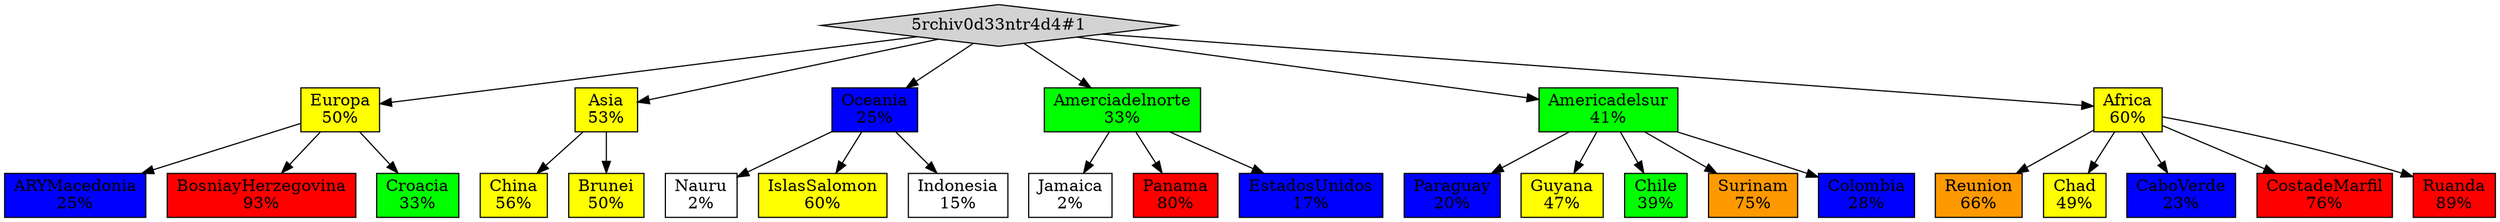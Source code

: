 digraph Grafo {
node [shape=box, style=filled];
n0 [label= "5rchiv0d33ntr4d4#1", shape=diamond];
n1 [label="Europa\n50%", fillcolor="#FFFF00"];
n2 [label="Asia\n53%", fillcolor="#FFFF00"];
n3 [label="Oceania\n25%", fillcolor="#0000FF"];
n4 [label="Amerciadelnorte\n33%", fillcolor="#00FF00"];
n5 [label="Americadelsur\n41%", fillcolor="#00FF00"];
n6 [label="Africa\n60%", fillcolor="#FFFF00"];
n7 [label="ARYMacedonia\n25%", fillcolor="#0000FF"];
n8 [label="BosniayHerzegovina\n93%", fillcolor="#FF0000"];
n9 [label="Croacia\n33%", fillcolor="#00FF00"];
n10 [label="China\n56%", fillcolor="#FFFF00"];
n11 [label="Brunei\n50%", fillcolor="#FFFF00"];
n12 [label="Nauru\n2%", fillcolor="#FFFFFF"];
n13 [label="IslasSalomon\n60%", fillcolor="#FFFF00"];
n14 [label="Indonesia\n15%", fillcolor="#FFFFFF"];
n15 [label="Jamaica\n2%", fillcolor="#FFFFFF"];
n16 [label="Panama\n80%", fillcolor="#FF0000"];
n17 [label="EstadosUnidos\n17%", fillcolor="#0000FF"];
n18 [label="Paraguay\n20%", fillcolor="#0000FF"];
n19 [label="Guyana\n47%", fillcolor="#FFFF00"];
n20 [label="Chile\n39%", fillcolor="#00FF00"];
n21 [label="Surinam\n75%", fillcolor="#FF9900"];
n22 [label="Colombia\n28%", fillcolor="#0000FF"];
n23 [label="Reunion\n66%", fillcolor="#FF9900"];
n24 [label="Chad\n49%", fillcolor="#FFFF00"];
n25 [label="CaboVerde\n23%", fillcolor="#0000FF"];
n26 [label="CostadeMarfil\n76%", fillcolor="#FF0000"];
n27 [label="Ruanda\n89%", fillcolor="#FF0000"];
n0 -> n1;
n0 -> n2;
n0 -> n3;
n0 -> n4;
n0 -> n5;
n0 -> n6;
n1 -> n7;
n1 -> n8;
n1 -> n9;
n2 -> n10;
n2 -> n11;
n3 -> n12;
n3 -> n13;
n3 -> n14;
n4 -> n15;
n4 -> n16;
n4 -> n17;
n5 -> n18;
n5 -> n19;
n5 -> n20;
n5 -> n21;
n5 -> n22;
n6 -> n23;
n6 -> n24;
n6 -> n25;
n6 -> n26;
n6 -> n27;
}
